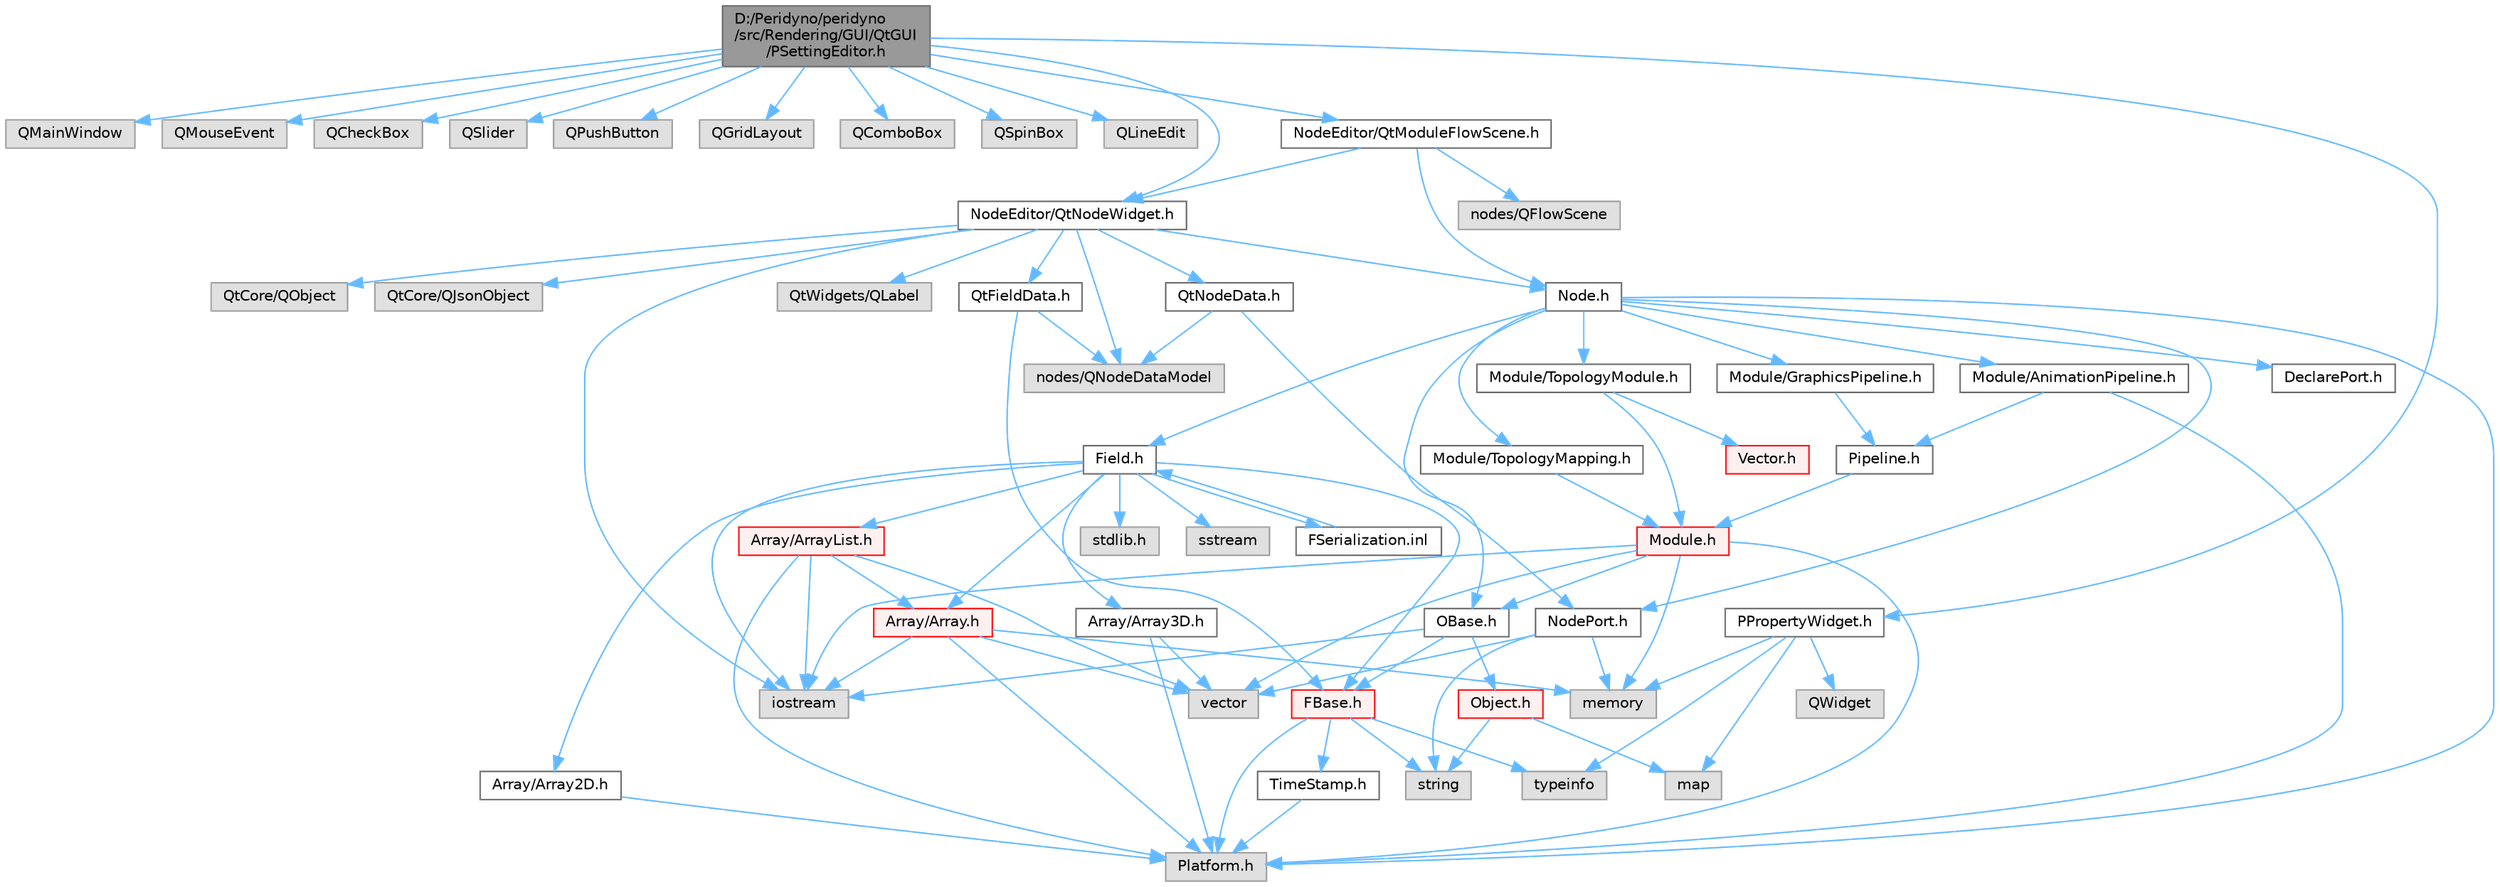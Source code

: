 digraph "D:/Peridyno/peridyno/src/Rendering/GUI/QtGUI/PSettingEditor.h"
{
 // LATEX_PDF_SIZE
  bgcolor="transparent";
  edge [fontname=Helvetica,fontsize=10,labelfontname=Helvetica,labelfontsize=10];
  node [fontname=Helvetica,fontsize=10,shape=box,height=0.2,width=0.4];
  Node1 [id="Node000001",label="D:/Peridyno/peridyno\l/src/Rendering/GUI/QtGUI\l/PSettingEditor.h",height=0.2,width=0.4,color="gray40", fillcolor="grey60", style="filled", fontcolor="black",tooltip=" "];
  Node1 -> Node2 [id="edge1_Node000001_Node000002",color="steelblue1",style="solid",tooltip=" "];
  Node2 [id="Node000002",label="QMainWindow",height=0.2,width=0.4,color="grey60", fillcolor="#E0E0E0", style="filled",tooltip=" "];
  Node1 -> Node3 [id="edge2_Node000001_Node000003",color="steelblue1",style="solid",tooltip=" "];
  Node3 [id="Node000003",label="QMouseEvent",height=0.2,width=0.4,color="grey60", fillcolor="#E0E0E0", style="filled",tooltip=" "];
  Node1 -> Node4 [id="edge3_Node000001_Node000004",color="steelblue1",style="solid",tooltip=" "];
  Node4 [id="Node000004",label="QCheckBox",height=0.2,width=0.4,color="grey60", fillcolor="#E0E0E0", style="filled",tooltip=" "];
  Node1 -> Node5 [id="edge4_Node000001_Node000005",color="steelblue1",style="solid",tooltip=" "];
  Node5 [id="Node000005",label="QSlider",height=0.2,width=0.4,color="grey60", fillcolor="#E0E0E0", style="filled",tooltip=" "];
  Node1 -> Node6 [id="edge5_Node000001_Node000006",color="steelblue1",style="solid",tooltip=" "];
  Node6 [id="Node000006",label="QPushButton",height=0.2,width=0.4,color="grey60", fillcolor="#E0E0E0", style="filled",tooltip=" "];
  Node1 -> Node7 [id="edge6_Node000001_Node000007",color="steelblue1",style="solid",tooltip=" "];
  Node7 [id="Node000007",label="QGridLayout",height=0.2,width=0.4,color="grey60", fillcolor="#E0E0E0", style="filled",tooltip=" "];
  Node1 -> Node8 [id="edge7_Node000001_Node000008",color="steelblue1",style="solid",tooltip=" "];
  Node8 [id="Node000008",label="QComboBox",height=0.2,width=0.4,color="grey60", fillcolor="#E0E0E0", style="filled",tooltip=" "];
  Node1 -> Node9 [id="edge8_Node000001_Node000009",color="steelblue1",style="solid",tooltip=" "];
  Node9 [id="Node000009",label="QSpinBox",height=0.2,width=0.4,color="grey60", fillcolor="#E0E0E0", style="filled",tooltip=" "];
  Node1 -> Node10 [id="edge9_Node000001_Node000010",color="steelblue1",style="solid",tooltip=" "];
  Node10 [id="Node000010",label="QLineEdit",height=0.2,width=0.4,color="grey60", fillcolor="#E0E0E0", style="filled",tooltip=" "];
  Node1 -> Node11 [id="edge10_Node000001_Node000011",color="steelblue1",style="solid",tooltip=" "];
  Node11 [id="Node000011",label="NodeEditor/QtNodeWidget.h",height=0.2,width=0.4,color="grey40", fillcolor="white", style="filled",URL="$_qt_node_widget_8h.html",tooltip=" "];
  Node11 -> Node12 [id="edge11_Node000011_Node000012",color="steelblue1",style="solid",tooltip=" "];
  Node12 [id="Node000012",label="QtCore/QObject",height=0.2,width=0.4,color="grey60", fillcolor="#E0E0E0", style="filled",tooltip=" "];
  Node11 -> Node13 [id="edge12_Node000011_Node000013",color="steelblue1",style="solid",tooltip=" "];
  Node13 [id="Node000013",label="QtCore/QJsonObject",height=0.2,width=0.4,color="grey60", fillcolor="#E0E0E0", style="filled",tooltip=" "];
  Node11 -> Node14 [id="edge13_Node000011_Node000014",color="steelblue1",style="solid",tooltip=" "];
  Node14 [id="Node000014",label="QtWidgets/QLabel",height=0.2,width=0.4,color="grey60", fillcolor="#E0E0E0", style="filled",tooltip=" "];
  Node11 -> Node15 [id="edge14_Node000011_Node000015",color="steelblue1",style="solid",tooltip=" "];
  Node15 [id="Node000015",label="nodes/QNodeDataModel",height=0.2,width=0.4,color="grey60", fillcolor="#E0E0E0", style="filled",tooltip=" "];
  Node11 -> Node16 [id="edge15_Node000011_Node000016",color="steelblue1",style="solid",tooltip=" "];
  Node16 [id="Node000016",label="Node.h",height=0.2,width=0.4,color="grey40", fillcolor="white", style="filled",URL="$_node_8h.html",tooltip=" "];
  Node16 -> Node17 [id="edge16_Node000016_Node000017",color="steelblue1",style="solid",tooltip=" "];
  Node17 [id="Node000017",label="OBase.h",height=0.2,width=0.4,color="grey40", fillcolor="white", style="filled",URL="$_o_base_8h.html",tooltip=" "];
  Node17 -> Node18 [id="edge17_Node000017_Node000018",color="steelblue1",style="solid",tooltip=" "];
  Node18 [id="Node000018",label="iostream",height=0.2,width=0.4,color="grey60", fillcolor="#E0E0E0", style="filled",tooltip=" "];
  Node17 -> Node19 [id="edge18_Node000017_Node000019",color="steelblue1",style="solid",tooltip=" "];
  Node19 [id="Node000019",label="FBase.h",height=0.2,width=0.4,color="red", fillcolor="#FFF0F0", style="filled",URL="$_f_base_8h.html",tooltip=" "];
  Node19 -> Node20 [id="edge19_Node000019_Node000020",color="steelblue1",style="solid",tooltip=" "];
  Node20 [id="Node000020",label="Platform.h",height=0.2,width=0.4,color="grey60", fillcolor="#E0E0E0", style="filled",tooltip=" "];
  Node19 -> Node21 [id="edge20_Node000019_Node000021",color="steelblue1",style="solid",tooltip=" "];
  Node21 [id="Node000021",label="TimeStamp.h",height=0.2,width=0.4,color="grey40", fillcolor="white", style="filled",URL="$_time_stamp_8h.html",tooltip=" "];
  Node21 -> Node20 [id="edge21_Node000021_Node000020",color="steelblue1",style="solid",tooltip=" "];
  Node19 -> Node22 [id="edge22_Node000019_Node000022",color="steelblue1",style="solid",tooltip=" "];
  Node22 [id="Node000022",label="typeinfo",height=0.2,width=0.4,color="grey60", fillcolor="#E0E0E0", style="filled",tooltip=" "];
  Node19 -> Node23 [id="edge23_Node000019_Node000023",color="steelblue1",style="solid",tooltip=" "];
  Node23 [id="Node000023",label="string",height=0.2,width=0.4,color="grey60", fillcolor="#E0E0E0", style="filled",tooltip=" "];
  Node17 -> Node26 [id="edge24_Node000017_Node000026",color="steelblue1",style="solid",tooltip=" "];
  Node26 [id="Node000026",label="Object.h",height=0.2,width=0.4,color="red", fillcolor="#FFF0F0", style="filled",URL="$_object_8h.html",tooltip=" "];
  Node26 -> Node23 [id="edge25_Node000026_Node000023",color="steelblue1",style="solid",tooltip=" "];
  Node26 -> Node28 [id="edge26_Node000026_Node000028",color="steelblue1",style="solid",tooltip=" "];
  Node28 [id="Node000028",label="map",height=0.2,width=0.4,color="grey60", fillcolor="#E0E0E0", style="filled",tooltip=" "];
  Node16 -> Node29 [id="edge27_Node000016_Node000029",color="steelblue1",style="solid",tooltip=" "];
  Node29 [id="Node000029",label="Field.h",height=0.2,width=0.4,color="grey40", fillcolor="white", style="filled",URL="$_field_8h.html",tooltip=" "];
  Node29 -> Node18 [id="edge28_Node000029_Node000018",color="steelblue1",style="solid",tooltip=" "];
  Node29 -> Node30 [id="edge29_Node000029_Node000030",color="steelblue1",style="solid",tooltip=" "];
  Node30 [id="Node000030",label="stdlib.h",height=0.2,width=0.4,color="grey60", fillcolor="#E0E0E0", style="filled",tooltip=" "];
  Node29 -> Node31 [id="edge30_Node000029_Node000031",color="steelblue1",style="solid",tooltip=" "];
  Node31 [id="Node000031",label="sstream",height=0.2,width=0.4,color="grey60", fillcolor="#E0E0E0", style="filled",tooltip=" "];
  Node29 -> Node19 [id="edge31_Node000029_Node000019",color="steelblue1",style="solid",tooltip=" "];
  Node29 -> Node32 [id="edge32_Node000029_Node000032",color="steelblue1",style="solid",tooltip=" "];
  Node32 [id="Node000032",label="Array/Array.h",height=0.2,width=0.4,color="red", fillcolor="#FFF0F0", style="filled",URL="$_array_8h.html",tooltip=" "];
  Node32 -> Node20 [id="edge33_Node000032_Node000020",color="steelblue1",style="solid",tooltip=" "];
  Node32 -> Node34 [id="edge34_Node000032_Node000034",color="steelblue1",style="solid",tooltip=" "];
  Node34 [id="Node000034",label="vector",height=0.2,width=0.4,color="grey60", fillcolor="#E0E0E0", style="filled",tooltip=" "];
  Node32 -> Node18 [id="edge35_Node000032_Node000018",color="steelblue1",style="solid",tooltip=" "];
  Node32 -> Node36 [id="edge36_Node000032_Node000036",color="steelblue1",style="solid",tooltip=" "];
  Node36 [id="Node000036",label="memory",height=0.2,width=0.4,color="grey60", fillcolor="#E0E0E0", style="filled",tooltip=" "];
  Node29 -> Node38 [id="edge37_Node000029_Node000038",color="steelblue1",style="solid",tooltip=" "];
  Node38 [id="Node000038",label="Array/Array2D.h",height=0.2,width=0.4,color="grey40", fillcolor="white", style="filled",URL="$_array2_d_8h.html",tooltip=" "];
  Node38 -> Node20 [id="edge38_Node000038_Node000020",color="steelblue1",style="solid",tooltip=" "];
  Node29 -> Node39 [id="edge39_Node000029_Node000039",color="steelblue1",style="solid",tooltip=" "];
  Node39 [id="Node000039",label="Array/Array3D.h",height=0.2,width=0.4,color="grey40", fillcolor="white", style="filled",URL="$_array3_d_8h.html",tooltip=" "];
  Node39 -> Node20 [id="edge40_Node000039_Node000020",color="steelblue1",style="solid",tooltip=" "];
  Node39 -> Node34 [id="edge41_Node000039_Node000034",color="steelblue1",style="solid",tooltip=" "];
  Node29 -> Node40 [id="edge42_Node000029_Node000040",color="steelblue1",style="solid",tooltip=" "];
  Node40 [id="Node000040",label="Array/ArrayList.h",height=0.2,width=0.4,color="red", fillcolor="#FFF0F0", style="filled",URL="$_array_list_8h.html",tooltip=" "];
  Node40 -> Node34 [id="edge43_Node000040_Node000034",color="steelblue1",style="solid",tooltip=" "];
  Node40 -> Node18 [id="edge44_Node000040_Node000018",color="steelblue1",style="solid",tooltip=" "];
  Node40 -> Node20 [id="edge45_Node000040_Node000020",color="steelblue1",style="solid",tooltip=" "];
  Node40 -> Node32 [id="edge46_Node000040_Node000032",color="steelblue1",style="solid",tooltip=" "];
  Node29 -> Node81 [id="edge47_Node000029_Node000081",color="steelblue1",style="solid",tooltip=" "];
  Node81 [id="Node000081",label="FSerialization.inl",height=0.2,width=0.4,color="grey40", fillcolor="white", style="filled",URL="$_f_serialization_8inl.html",tooltip=" "];
  Node81 -> Node29 [id="edge48_Node000081_Node000029",color="steelblue1",style="solid",tooltip=" "];
  Node16 -> Node20 [id="edge49_Node000016_Node000020",color="steelblue1",style="solid",tooltip=" "];
  Node16 -> Node82 [id="edge50_Node000016_Node000082",color="steelblue1",style="solid",tooltip=" "];
  Node82 [id="Node000082",label="DeclarePort.h",height=0.2,width=0.4,color="grey40", fillcolor="white", style="filled",URL="$_declare_port_8h.html",tooltip=" "];
  Node16 -> Node83 [id="edge51_Node000016_Node000083",color="steelblue1",style="solid",tooltip=" "];
  Node83 [id="Node000083",label="NodePort.h",height=0.2,width=0.4,color="grey40", fillcolor="white", style="filled",URL="$_node_port_8h.html",tooltip=" "];
  Node83 -> Node23 [id="edge52_Node000083_Node000023",color="steelblue1",style="solid",tooltip=" "];
  Node83 -> Node34 [id="edge53_Node000083_Node000034",color="steelblue1",style="solid",tooltip=" "];
  Node83 -> Node36 [id="edge54_Node000083_Node000036",color="steelblue1",style="solid",tooltip=" "];
  Node16 -> Node84 [id="edge55_Node000016_Node000084",color="steelblue1",style="solid",tooltip=" "];
  Node84 [id="Node000084",label="Module/TopologyModule.h",height=0.2,width=0.4,color="grey40", fillcolor="white", style="filled",URL="$_topology_module_8h.html",tooltip=" "];
  Node84 -> Node45 [id="edge56_Node000084_Node000045",color="steelblue1",style="solid",tooltip=" "];
  Node45 [id="Node000045",label="Vector.h",height=0.2,width=0.4,color="red", fillcolor="#FFF0F0", style="filled",URL="$_vector_8h.html",tooltip=" "];
  Node84 -> Node85 [id="edge57_Node000084_Node000085",color="steelblue1",style="solid",tooltip=" "];
  Node85 [id="Node000085",label="Module.h",height=0.2,width=0.4,color="red", fillcolor="#FFF0F0", style="filled",URL="$_module_8h.html",tooltip=" "];
  Node85 -> Node20 [id="edge58_Node000085_Node000020",color="steelblue1",style="solid",tooltip=" "];
  Node85 -> Node36 [id="edge59_Node000085_Node000036",color="steelblue1",style="solid",tooltip=" "];
  Node85 -> Node34 [id="edge60_Node000085_Node000034",color="steelblue1",style="solid",tooltip=" "];
  Node85 -> Node18 [id="edge61_Node000085_Node000018",color="steelblue1",style="solid",tooltip=" "];
  Node85 -> Node17 [id="edge62_Node000085_Node000017",color="steelblue1",style="solid",tooltip=" "];
  Node16 -> Node105 [id="edge63_Node000016_Node000105",color="steelblue1",style="solid",tooltip=" "];
  Node105 [id="Node000105",label="Module/TopologyMapping.h",height=0.2,width=0.4,color="grey40", fillcolor="white", style="filled",URL="$_topology_mapping_8h.html",tooltip=" "];
  Node105 -> Node85 [id="edge64_Node000105_Node000085",color="steelblue1",style="solid",tooltip=" "];
  Node16 -> Node106 [id="edge65_Node000016_Node000106",color="steelblue1",style="solid",tooltip=" "];
  Node106 [id="Node000106",label="Module/AnimationPipeline.h",height=0.2,width=0.4,color="grey40", fillcolor="white", style="filled",URL="$_animation_pipeline_8h.html",tooltip=" "];
  Node106 -> Node107 [id="edge66_Node000106_Node000107",color="steelblue1",style="solid",tooltip=" "];
  Node107 [id="Node000107",label="Pipeline.h",height=0.2,width=0.4,color="grey40", fillcolor="white", style="filled",URL="$_pipeline_8h.html",tooltip=" "];
  Node107 -> Node85 [id="edge67_Node000107_Node000085",color="steelblue1",style="solid",tooltip=" "];
  Node106 -> Node20 [id="edge68_Node000106_Node000020",color="steelblue1",style="solid",tooltip=" "];
  Node16 -> Node108 [id="edge69_Node000016_Node000108",color="steelblue1",style="solid",tooltip=" "];
  Node108 [id="Node000108",label="Module/GraphicsPipeline.h",height=0.2,width=0.4,color="grey40", fillcolor="white", style="filled",URL="$_graphics_pipeline_8h.html",tooltip=" "];
  Node108 -> Node107 [id="edge70_Node000108_Node000107",color="steelblue1",style="solid",tooltip=" "];
  Node11 -> Node109 [id="edge71_Node000011_Node000109",color="steelblue1",style="solid",tooltip=" "];
  Node109 [id="Node000109",label="QtNodeData.h",height=0.2,width=0.4,color="grey40", fillcolor="white", style="filled",URL="$_qt_node_data_8h.html",tooltip=" "];
  Node109 -> Node15 [id="edge72_Node000109_Node000015",color="steelblue1",style="solid",tooltip=" "];
  Node109 -> Node83 [id="edge73_Node000109_Node000083",color="steelblue1",style="solid",tooltip=" "];
  Node11 -> Node110 [id="edge74_Node000011_Node000110",color="steelblue1",style="solid",tooltip=" "];
  Node110 [id="Node000110",label="QtFieldData.h",height=0.2,width=0.4,color="grey40", fillcolor="white", style="filled",URL="$_qt_field_data_8h.html",tooltip=" "];
  Node110 -> Node15 [id="edge75_Node000110_Node000015",color="steelblue1",style="solid",tooltip=" "];
  Node110 -> Node19 [id="edge76_Node000110_Node000019",color="steelblue1",style="solid",tooltip=" "];
  Node11 -> Node18 [id="edge77_Node000011_Node000018",color="steelblue1",style="solid",tooltip=" "];
  Node1 -> Node111 [id="edge78_Node000001_Node000111",color="steelblue1",style="solid",tooltip=" "];
  Node111 [id="Node000111",label="NodeEditor/QtModuleFlowScene.h",height=0.2,width=0.4,color="grey40", fillcolor="white", style="filled",URL="$_qt_module_flow_scene_8h.html",tooltip=" "];
  Node111 -> Node112 [id="edge79_Node000111_Node000112",color="steelblue1",style="solid",tooltip=" "];
  Node112 [id="Node000112",label="nodes/QFlowScene",height=0.2,width=0.4,color="grey60", fillcolor="#E0E0E0", style="filled",tooltip=" "];
  Node111 -> Node16 [id="edge80_Node000111_Node000016",color="steelblue1",style="solid",tooltip=" "];
  Node111 -> Node11 [id="edge81_Node000111_Node000011",color="steelblue1",style="solid",tooltip=" "];
  Node1 -> Node113 [id="edge82_Node000001_Node000113",color="steelblue1",style="solid",tooltip=" "];
  Node113 [id="Node000113",label="PPropertyWidget.h",height=0.2,width=0.4,color="grey40", fillcolor="white", style="filled",URL="$_p_property_widget_8h.html",tooltip=" "];
  Node113 -> Node28 [id="edge83_Node000113_Node000028",color="steelblue1",style="solid",tooltip=" "];
  Node113 -> Node114 [id="edge84_Node000113_Node000114",color="steelblue1",style="solid",tooltip=" "];
  Node114 [id="Node000114",label="QWidget",height=0.2,width=0.4,color="grey60", fillcolor="#E0E0E0", style="filled",tooltip=" "];
  Node113 -> Node22 [id="edge85_Node000113_Node000022",color="steelblue1",style="solid",tooltip=" "];
  Node113 -> Node36 [id="edge86_Node000113_Node000036",color="steelblue1",style="solid",tooltip=" "];
}
